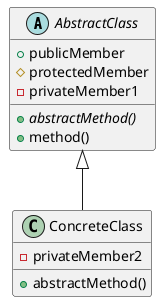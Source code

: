 @startuml

abstract AbstractClass {
    + {abstract} abstractMethod()
    + method()
    + publicMember
    # protectedMember
    - privateMember1
}

class ConcreteClass {
    + abstractMethod()
    - privateMember2
}

AbstractClass <|-- ConcreteClass

@enduml
